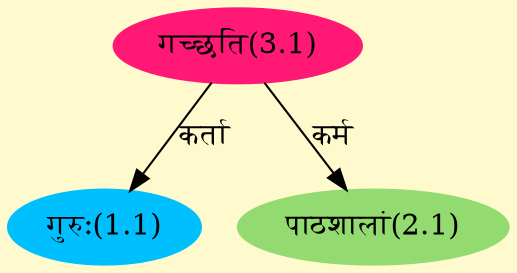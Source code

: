 digraph G{
rankdir=BT;
 compound=true;
 bgcolor="lemonchiffon1";
Node1_1 [style=filled, color="#00BFFF" label = "गुरुः(1.1)"]
Node3_1 [style=filled, color="#FF1975" label = "गच्छति(3.1)"]
Node2_1 [style=filled, color="#93DB70" label = "पाठशालां(2.1)"]
/* Start of Relations section */

Node1_1 -> Node3_1 [  label="कर्ता"  dir="back" ]
Node2_1 -> Node3_1 [  label="कर्म"  dir="back" ]
}
